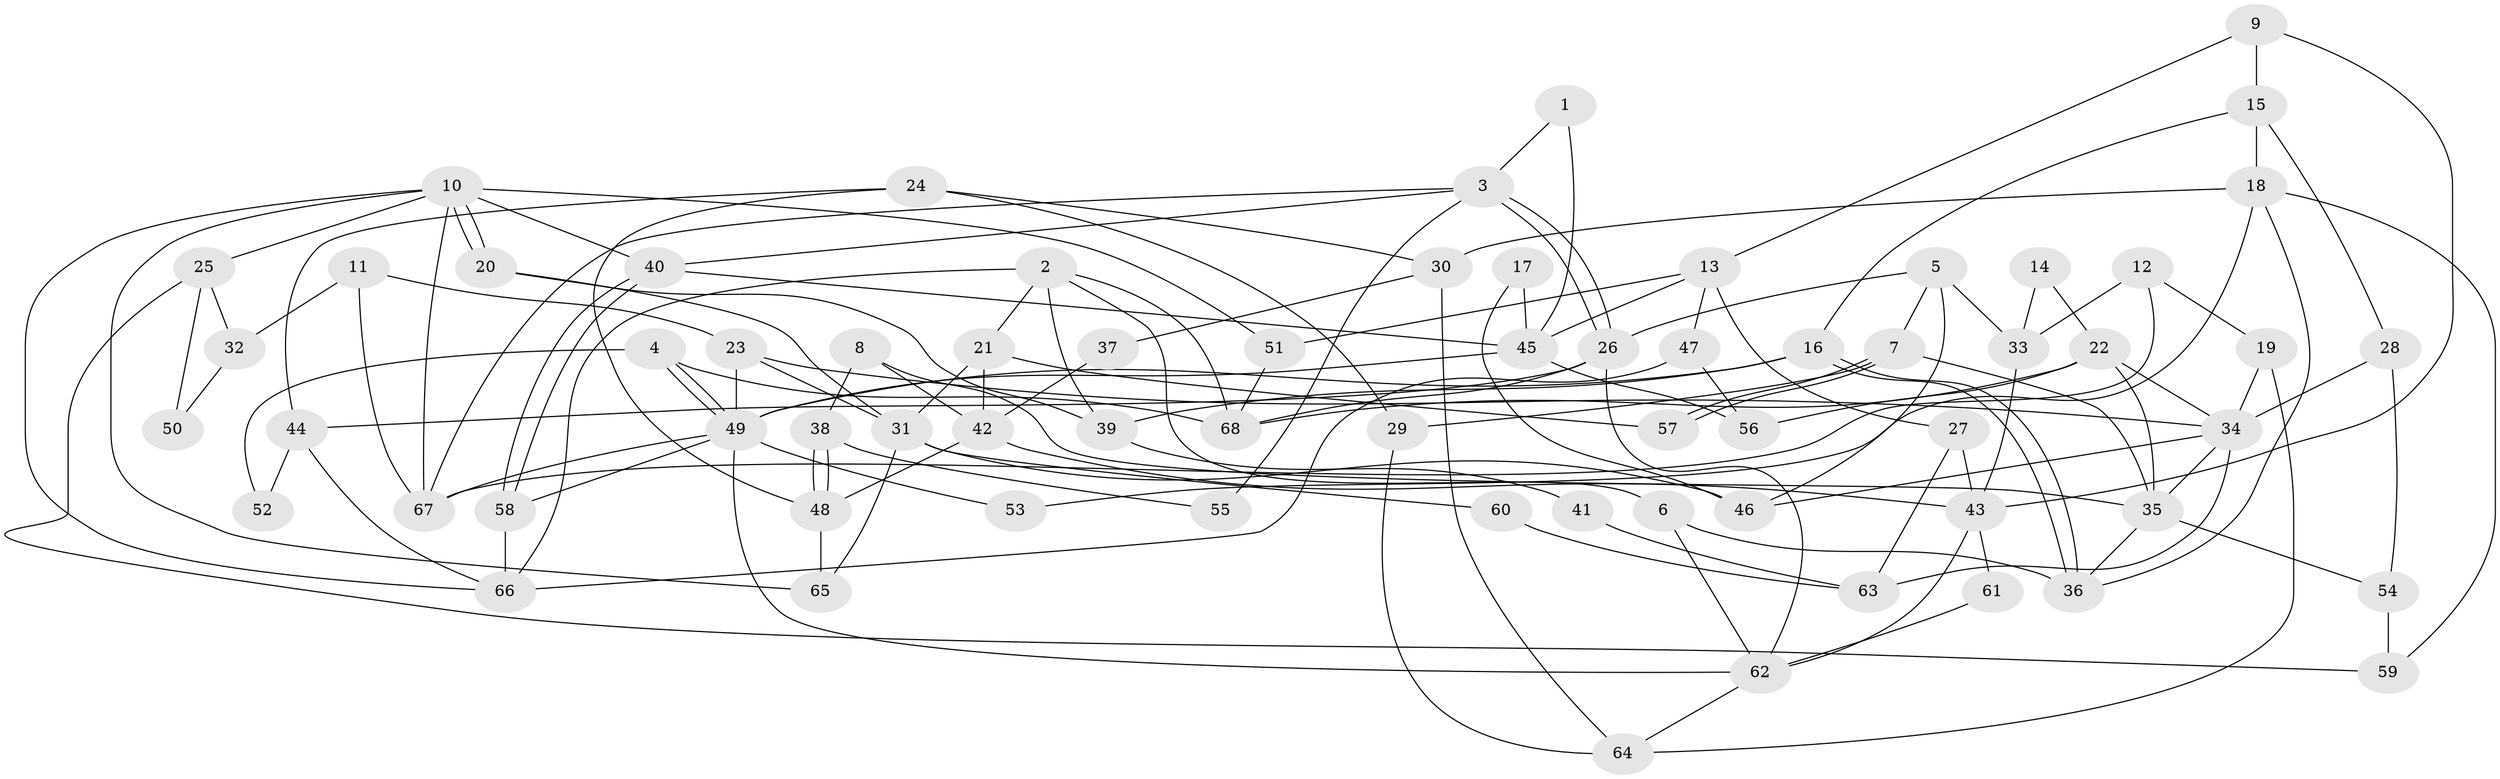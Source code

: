 // Generated by graph-tools (version 1.1) at 2025/02/03/09/25 03:02:14]
// undirected, 68 vertices, 136 edges
graph export_dot {
graph [start="1"]
  node [color=gray90,style=filled];
  1;
  2;
  3;
  4;
  5;
  6;
  7;
  8;
  9;
  10;
  11;
  12;
  13;
  14;
  15;
  16;
  17;
  18;
  19;
  20;
  21;
  22;
  23;
  24;
  25;
  26;
  27;
  28;
  29;
  30;
  31;
  32;
  33;
  34;
  35;
  36;
  37;
  38;
  39;
  40;
  41;
  42;
  43;
  44;
  45;
  46;
  47;
  48;
  49;
  50;
  51;
  52;
  53;
  54;
  55;
  56;
  57;
  58;
  59;
  60;
  61;
  62;
  63;
  64;
  65;
  66;
  67;
  68;
  1 -- 45;
  1 -- 3;
  2 -- 6;
  2 -- 66;
  2 -- 21;
  2 -- 39;
  2 -- 68;
  3 -- 40;
  3 -- 26;
  3 -- 26;
  3 -- 55;
  3 -- 67;
  4 -- 68;
  4 -- 49;
  4 -- 49;
  4 -- 52;
  5 -- 7;
  5 -- 46;
  5 -- 26;
  5 -- 33;
  6 -- 36;
  6 -- 62;
  7 -- 29;
  7 -- 57;
  7 -- 57;
  7 -- 35;
  8 -- 42;
  8 -- 35;
  8 -- 38;
  9 -- 13;
  9 -- 15;
  9 -- 43;
  10 -- 20;
  10 -- 20;
  10 -- 66;
  10 -- 25;
  10 -- 40;
  10 -- 51;
  10 -- 65;
  10 -- 67;
  11 -- 23;
  11 -- 67;
  11 -- 32;
  12 -- 33;
  12 -- 67;
  12 -- 19;
  13 -- 51;
  13 -- 45;
  13 -- 27;
  13 -- 47;
  14 -- 22;
  14 -- 33;
  15 -- 16;
  15 -- 18;
  15 -- 28;
  16 -- 49;
  16 -- 36;
  16 -- 36;
  16 -- 39;
  17 -- 45;
  17 -- 46;
  18 -- 36;
  18 -- 30;
  18 -- 53;
  18 -- 59;
  19 -- 34;
  19 -- 64;
  20 -- 39;
  20 -- 31;
  21 -- 42;
  21 -- 31;
  21 -- 57;
  22 -- 34;
  22 -- 68;
  22 -- 35;
  22 -- 56;
  23 -- 49;
  23 -- 31;
  23 -- 34;
  24 -- 44;
  24 -- 48;
  24 -- 29;
  24 -- 30;
  25 -- 59;
  25 -- 32;
  25 -- 50;
  26 -- 44;
  26 -- 62;
  26 -- 68;
  27 -- 43;
  27 -- 63;
  28 -- 34;
  28 -- 54;
  29 -- 64;
  30 -- 64;
  30 -- 37;
  31 -- 46;
  31 -- 60;
  31 -- 65;
  32 -- 50;
  33 -- 43;
  34 -- 35;
  34 -- 46;
  34 -- 63;
  35 -- 36;
  35 -- 54;
  37 -- 42;
  38 -- 48;
  38 -- 48;
  38 -- 55;
  39 -- 41;
  40 -- 58;
  40 -- 58;
  40 -- 45;
  41 -- 63;
  42 -- 43;
  42 -- 48;
  43 -- 62;
  43 -- 61;
  44 -- 66;
  44 -- 52;
  45 -- 49;
  45 -- 56;
  47 -- 56;
  47 -- 66;
  48 -- 65;
  49 -- 67;
  49 -- 53;
  49 -- 58;
  49 -- 62;
  51 -- 68;
  54 -- 59;
  58 -- 66;
  60 -- 63;
  61 -- 62;
  62 -- 64;
}
